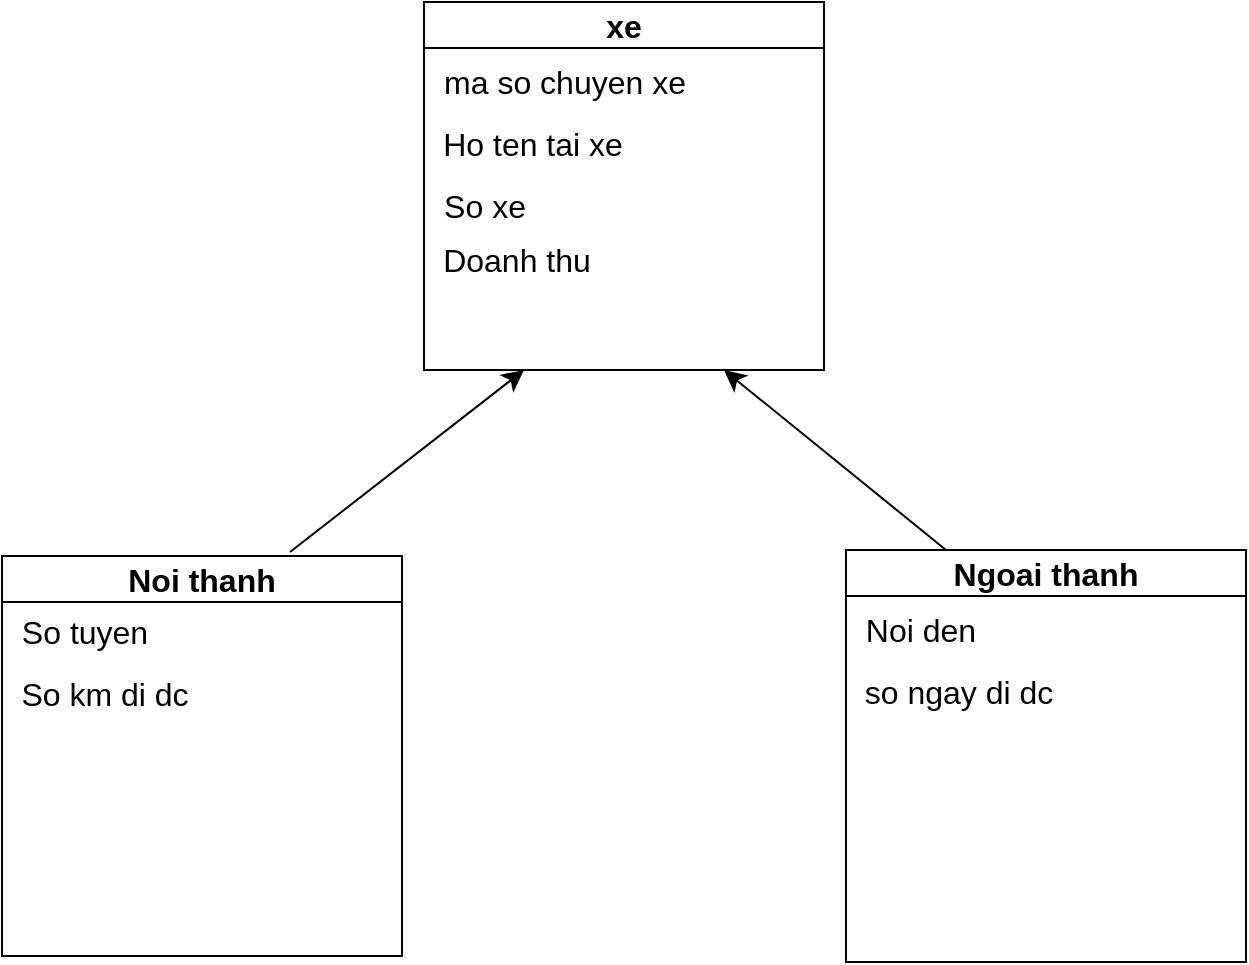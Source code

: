 <mxfile version="21.0.8" type="google"><diagram name="Page-1" id="KCZswkui1-zmxJAZYzw8"><mxGraphModel grid="0" page="0" gridSize="10" guides="1" tooltips="1" connect="1" arrows="1" fold="1" pageScale="1" pageWidth="850" pageHeight="1100" math="0" shadow="0"><root><mxCell id="0"/><mxCell id="1" parent="0"/><mxCell id="8FKQNDHc37sfFmv6FhAD-1" value="xe" style="swimlane;whiteSpace=wrap;html=1;fontSize=16;" vertex="1" parent="1"><mxGeometry x="141" y="-236" width="200" height="184" as="geometry"/></mxCell><mxCell id="8FKQNDHc37sfFmv6FhAD-3" value="ma so chuyen xe" style="text;html=1;align=center;verticalAlign=middle;resizable=0;points=[];autosize=1;strokeColor=none;fillColor=none;fontSize=16;" vertex="1" parent="8FKQNDHc37sfFmv6FhAD-1"><mxGeometry y="24" width="139" height="31" as="geometry"/></mxCell><mxCell id="8FKQNDHc37sfFmv6FhAD-4" value="Ho ten tai xe" style="text;html=1;align=center;verticalAlign=middle;resizable=0;points=[];autosize=1;strokeColor=none;fillColor=none;fontSize=16;" vertex="1" parent="8FKQNDHc37sfFmv6FhAD-1"><mxGeometry y="55" width="108" height="31" as="geometry"/></mxCell><mxCell id="8FKQNDHc37sfFmv6FhAD-26" value="So xe" style="text;html=1;align=center;verticalAlign=middle;resizable=0;points=[];autosize=1;strokeColor=none;fillColor=none;fontSize=16;" vertex="1" parent="8FKQNDHc37sfFmv6FhAD-1"><mxGeometry y="86" width="59" height="31" as="geometry"/></mxCell><mxCell id="8FKQNDHc37sfFmv6FhAD-27" value="Doanh thu" style="text;html=1;align=center;verticalAlign=middle;resizable=0;points=[];autosize=1;strokeColor=none;fillColor=none;fontSize=16;" vertex="1" parent="8FKQNDHc37sfFmv6FhAD-1"><mxGeometry y="113" width="92" height="31" as="geometry"/></mxCell><mxCell id="8FKQNDHc37sfFmv6FhAD-8" value="Noi thanh" style="swimlane;whiteSpace=wrap;html=1;fontSize=16;" vertex="1" parent="1"><mxGeometry x="-70" y="41" width="200" height="200" as="geometry"/></mxCell><mxCell id="8FKQNDHc37sfFmv6FhAD-12" value="So tuyen" style="text;html=1;align=center;verticalAlign=middle;resizable=0;points=[];autosize=1;strokeColor=none;fillColor=none;fontSize=16;" vertex="1" parent="8FKQNDHc37sfFmv6FhAD-8"><mxGeometry y="22" width="81" height="31" as="geometry"/></mxCell><mxCell id="8FKQNDHc37sfFmv6FhAD-18" value="So km di dc" style="text;html=1;align=center;verticalAlign=middle;resizable=0;points=[];autosize=1;strokeColor=none;fillColor=none;fontSize=16;" vertex="1" parent="8FKQNDHc37sfFmv6FhAD-8"><mxGeometry y="53" width="102" height="31" as="geometry"/></mxCell><mxCell id="8FKQNDHc37sfFmv6FhAD-11" value="" style="endArrow=classic;html=1;rounded=0;fontSize=12;startSize=8;endSize=8;curved=1;exitX=0.72;exitY=-0.01;exitDx=0;exitDy=0;exitPerimeter=0;entryX=0.25;entryY=1;entryDx=0;entryDy=0;" edge="1" parent="1" source="8FKQNDHc37sfFmv6FhAD-8" target="8FKQNDHc37sfFmv6FhAD-1"><mxGeometry width="50" height="50" relative="1" as="geometry"><mxPoint x="-5" y="4" as="sourcePoint"/><mxPoint x="184" y="-46" as="targetPoint"/></mxGeometry></mxCell><mxCell id="8FKQNDHc37sfFmv6FhAD-16" value="Ngoai thanh" style="swimlane;whiteSpace=wrap;html=1;fontSize=16;" vertex="1" parent="1"><mxGeometry x="352" y="38" width="200" height="206" as="geometry"/></mxCell><mxCell id="8FKQNDHc37sfFmv6FhAD-19" value="Noi den" style="text;html=1;align=center;verticalAlign=middle;resizable=0;points=[];autosize=1;strokeColor=none;fillColor=none;fontSize=16;" vertex="1" parent="8FKQNDHc37sfFmv6FhAD-16"><mxGeometry y="24" width="73" height="31" as="geometry"/></mxCell><mxCell id="8FKQNDHc37sfFmv6FhAD-22" value="so ngay di dc" style="text;html=1;align=center;verticalAlign=middle;resizable=0;points=[];autosize=1;strokeColor=none;fillColor=none;fontSize=16;" vertex="1" parent="8FKQNDHc37sfFmv6FhAD-16"><mxGeometry y="55" width="112" height="31" as="geometry"/></mxCell><mxCell id="8FKQNDHc37sfFmv6FhAD-23" value="" style="endArrow=classic;html=1;rounded=0;fontSize=12;startSize=8;endSize=8;curved=1;entryX=0.75;entryY=1;entryDx=0;entryDy=0;exitX=0.25;exitY=0;exitDx=0;exitDy=0;" edge="1" parent="1" source="8FKQNDHc37sfFmv6FhAD-16" target="8FKQNDHc37sfFmv6FhAD-1"><mxGeometry width="50" height="50" relative="1" as="geometry"><mxPoint x="395" y="42" as="sourcePoint"/><mxPoint x="227" y="74" as="targetPoint"/></mxGeometry></mxCell></root></mxGraphModel></diagram></mxfile>